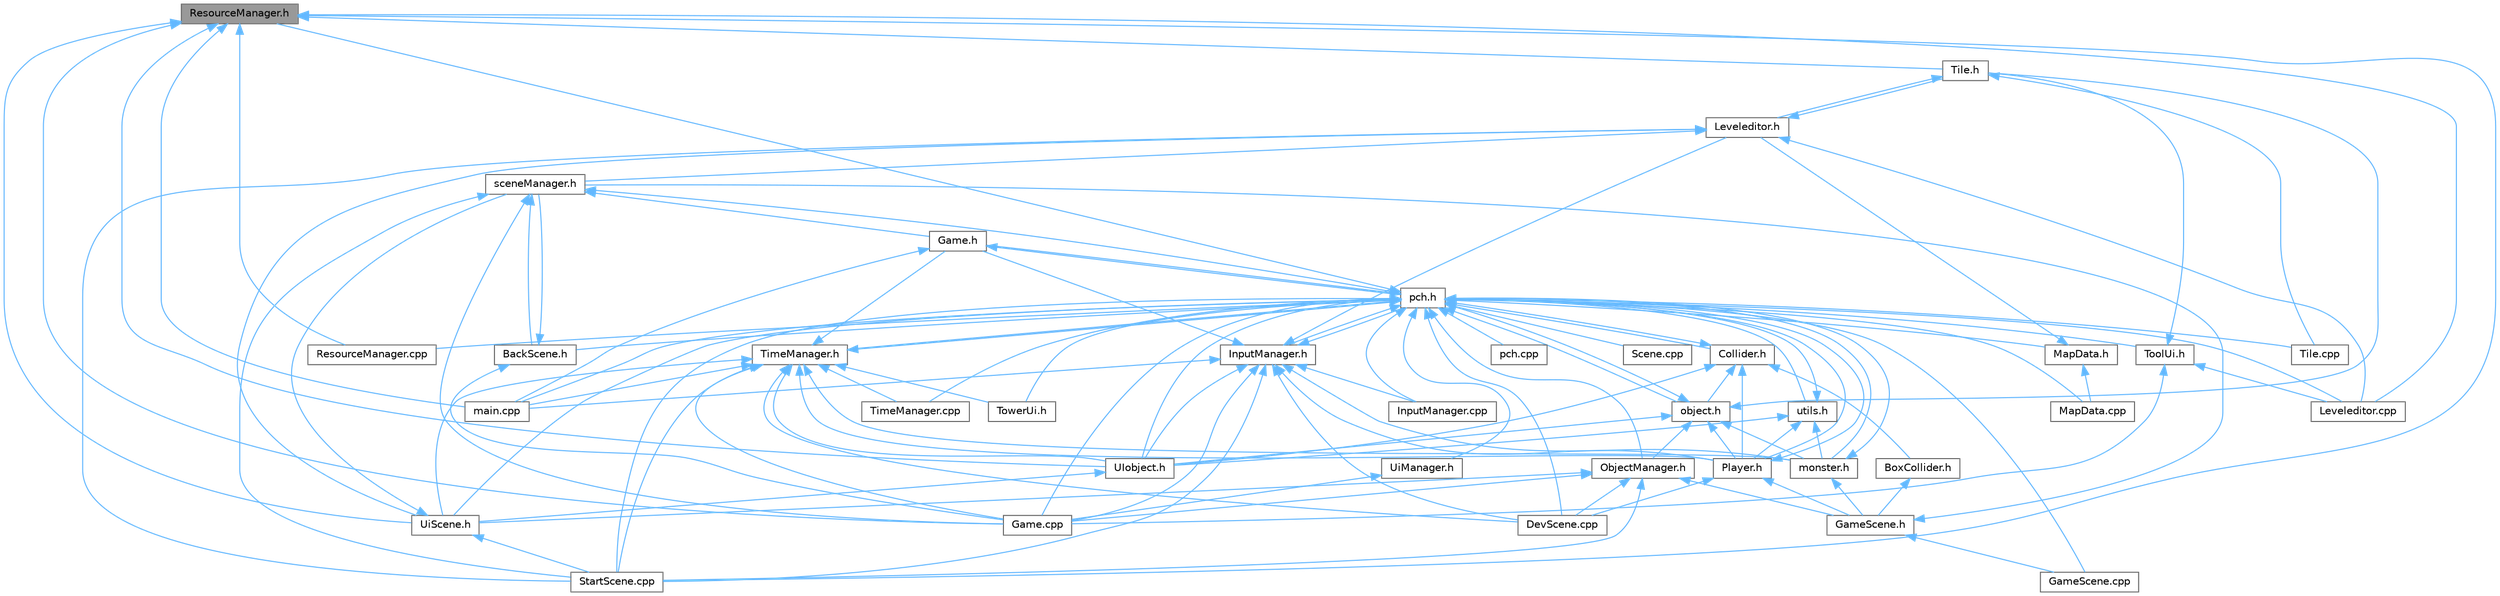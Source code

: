 digraph "ResourceManager.h"
{
 // LATEX_PDF_SIZE
  bgcolor="transparent";
  edge [fontname=Helvetica,fontsize=10,labelfontname=Helvetica,labelfontsize=10];
  node [fontname=Helvetica,fontsize=10,shape=box,height=0.2,width=0.4];
  Node1 [id="Node000001",label="ResourceManager.h",height=0.2,width=0.4,color="gray40", fillcolor="grey60", style="filled", fontcolor="black",tooltip=" "];
  Node1 -> Node2 [id="edge1_Node000001_Node000002",dir="back",color="steelblue1",style="solid",tooltip=" "];
  Node2 [id="Node000002",label="Game.cpp",height=0.2,width=0.4,color="grey40", fillcolor="white", style="filled",URL="$_game_8cpp.html",tooltip=" "];
  Node1 -> Node3 [id="edge2_Node000001_Node000003",dir="back",color="steelblue1",style="solid",tooltip=" "];
  Node3 [id="Node000003",label="Leveleditor.cpp",height=0.2,width=0.4,color="grey40", fillcolor="white", style="filled",URL="$_leveleditor_8cpp.html",tooltip=" "];
  Node1 -> Node4 [id="edge3_Node000001_Node000004",dir="back",color="steelblue1",style="solid",tooltip=" "];
  Node4 [id="Node000004",label="ResourceManager.cpp",height=0.2,width=0.4,color="grey40", fillcolor="white", style="filled",URL="$_resource_manager_8cpp.html",tooltip=" "];
  Node1 -> Node5 [id="edge4_Node000001_Node000005",dir="back",color="steelblue1",style="solid",tooltip=" "];
  Node5 [id="Node000005",label="StartScene.cpp",height=0.2,width=0.4,color="grey40", fillcolor="white", style="filled",URL="$_start_scene_8cpp.html",tooltip=" "];
  Node1 -> Node6 [id="edge5_Node000001_Node000006",dir="back",color="steelblue1",style="solid",tooltip=" "];
  Node6 [id="Node000006",label="Tile.h",height=0.2,width=0.4,color="grey40", fillcolor="white", style="filled",URL="$_tile_8h.html",tooltip=" "];
  Node6 -> Node7 [id="edge6_Node000006_Node000007",dir="back",color="steelblue1",style="solid",tooltip=" "];
  Node7 [id="Node000007",label="Leveleditor.h",height=0.2,width=0.4,color="grey40", fillcolor="white", style="filled",URL="$_leveleditor_8h.html",tooltip=" "];
  Node7 -> Node3 [id="edge7_Node000007_Node000003",dir="back",color="steelblue1",style="solid",tooltip=" "];
  Node7 -> Node5 [id="edge8_Node000007_Node000005",dir="back",color="steelblue1",style="solid",tooltip=" "];
  Node7 -> Node6 [id="edge9_Node000007_Node000006",dir="back",color="steelblue1",style="solid",tooltip=" "];
  Node7 -> Node8 [id="edge10_Node000007_Node000008",dir="back",color="steelblue1",style="solid",tooltip=" "];
  Node8 [id="Node000008",label="UiScene.h",height=0.2,width=0.4,color="grey40", fillcolor="white", style="filled",URL="$_ui_scene_8h.html",tooltip=" "];
  Node8 -> Node5 [id="edge11_Node000008_Node000005",dir="back",color="steelblue1",style="solid",tooltip=" "];
  Node8 -> Node9 [id="edge12_Node000008_Node000009",dir="back",color="steelblue1",style="solid",tooltip=" "];
  Node9 [id="Node000009",label="sceneManager.h",height=0.2,width=0.4,color="grey40", fillcolor="white", style="filled",URL="$scene_manager_8h.html",tooltip=" "];
  Node9 -> Node10 [id="edge13_Node000009_Node000010",dir="back",color="steelblue1",style="solid",tooltip=" "];
  Node10 [id="Node000010",label="BackScene.h",height=0.2,width=0.4,color="grey40", fillcolor="white", style="filled",URL="$_back_scene_8h.html",tooltip=" "];
  Node10 -> Node2 [id="edge14_Node000010_Node000002",dir="back",color="steelblue1",style="solid",tooltip=" "];
  Node10 -> Node9 [id="edge15_Node000010_Node000009",dir="back",color="steelblue1",style="solid",tooltip=" "];
  Node9 -> Node2 [id="edge16_Node000009_Node000002",dir="back",color="steelblue1",style="solid",tooltip=" "];
  Node9 -> Node11 [id="edge17_Node000009_Node000011",dir="back",color="steelblue1",style="solid",tooltip=" "];
  Node11 [id="Node000011",label="Game.h",height=0.2,width=0.4,color="grey40", fillcolor="white", style="filled",URL="$_game_8h.html",tooltip=" "];
  Node11 -> Node12 [id="edge18_Node000011_Node000012",dir="back",color="steelblue1",style="solid",tooltip=" "];
  Node12 [id="Node000012",label="main.cpp",height=0.2,width=0.4,color="grey40", fillcolor="white", style="filled",URL="$main_8cpp.html",tooltip=" "];
  Node11 -> Node13 [id="edge19_Node000011_Node000013",dir="back",color="steelblue1",style="solid",tooltip=" "];
  Node13 [id="Node000013",label="pch.h",height=0.2,width=0.4,color="grey40", fillcolor="white", style="filled",URL="$pch_8h.html",tooltip=" "];
  Node13 -> Node10 [id="edge20_Node000013_Node000010",dir="back",color="steelblue1",style="solid",tooltip=" "];
  Node13 -> Node14 [id="edge21_Node000013_Node000014",dir="back",color="steelblue1",style="solid",tooltip=" "];
  Node14 [id="Node000014",label="Collider.h",height=0.2,width=0.4,color="grey40", fillcolor="white", style="filled",URL="$_collider_8h.html",tooltip=" "];
  Node14 -> Node15 [id="edge22_Node000014_Node000015",dir="back",color="steelblue1",style="solid",tooltip=" "];
  Node15 [id="Node000015",label="BoxCollider.h",height=0.2,width=0.4,color="grey40", fillcolor="white", style="filled",URL="$_box_collider_8h.html",tooltip=" "];
  Node15 -> Node16 [id="edge23_Node000015_Node000016",dir="back",color="steelblue1",style="solid",tooltip=" "];
  Node16 [id="Node000016",label="GameScene.h",height=0.2,width=0.4,color="grey40", fillcolor="white", style="filled",URL="$_game_scene_8h.html",tooltip=" "];
  Node16 -> Node17 [id="edge24_Node000016_Node000017",dir="back",color="steelblue1",style="solid",tooltip=" "];
  Node17 [id="Node000017",label="GameScene.cpp",height=0.2,width=0.4,color="grey40", fillcolor="white", style="filled",URL="$_game_scene_8cpp.html",tooltip=" "];
  Node16 -> Node9 [id="edge25_Node000016_Node000009",dir="back",color="steelblue1",style="solid",tooltip=" "];
  Node14 -> Node18 [id="edge26_Node000014_Node000018",dir="back",color="steelblue1",style="solid",tooltip=" "];
  Node18 [id="Node000018",label="Player.h",height=0.2,width=0.4,color="grey40", fillcolor="white", style="filled",URL="$_player_8h.html",tooltip=" "];
  Node18 -> Node19 [id="edge27_Node000018_Node000019",dir="back",color="steelblue1",style="solid",tooltip=" "];
  Node19 [id="Node000019",label="DevScene.cpp",height=0.2,width=0.4,color="grey40", fillcolor="white", style="filled",URL="$_dev_scene_8cpp.html",tooltip=" "];
  Node18 -> Node16 [id="edge28_Node000018_Node000016",dir="back",color="steelblue1",style="solid",tooltip=" "];
  Node18 -> Node13 [id="edge29_Node000018_Node000013",dir="back",color="steelblue1",style="solid",tooltip=" "];
  Node14 -> Node20 [id="edge30_Node000014_Node000020",dir="back",color="steelblue1",style="solid",tooltip=" "];
  Node20 [id="Node000020",label="UIobject.h",height=0.2,width=0.4,color="grey40", fillcolor="white", style="filled",URL="$_u_iobject_8h.html",tooltip=" "];
  Node20 -> Node8 [id="edge31_Node000020_Node000008",dir="back",color="steelblue1",style="solid",tooltip=" "];
  Node14 -> Node21 [id="edge32_Node000014_Node000021",dir="back",color="steelblue1",style="solid",tooltip=" "];
  Node21 [id="Node000021",label="object.h",height=0.2,width=0.4,color="grey40", fillcolor="white", style="filled",URL="$object_8h.html",tooltip=" "];
  Node21 -> Node22 [id="edge33_Node000021_Node000022",dir="back",color="steelblue1",style="solid",tooltip=" "];
  Node22 [id="Node000022",label="ObjectManager.h",height=0.2,width=0.4,color="grey40", fillcolor="white", style="filled",URL="$_object_manager_8h.html",tooltip=" "];
  Node22 -> Node19 [id="edge34_Node000022_Node000019",dir="back",color="steelblue1",style="solid",tooltip=" "];
  Node22 -> Node2 [id="edge35_Node000022_Node000002",dir="back",color="steelblue1",style="solid",tooltip=" "];
  Node22 -> Node16 [id="edge36_Node000022_Node000016",dir="back",color="steelblue1",style="solid",tooltip=" "];
  Node22 -> Node5 [id="edge37_Node000022_Node000005",dir="back",color="steelblue1",style="solid",tooltip=" "];
  Node22 -> Node8 [id="edge38_Node000022_Node000008",dir="back",color="steelblue1",style="solid",tooltip=" "];
  Node21 -> Node18 [id="edge39_Node000021_Node000018",dir="back",color="steelblue1",style="solid",tooltip=" "];
  Node21 -> Node6 [id="edge40_Node000021_Node000006",dir="back",color="steelblue1",style="solid",tooltip=" "];
  Node21 -> Node20 [id="edge41_Node000021_Node000020",dir="back",color="steelblue1",style="solid",tooltip=" "];
  Node21 -> Node23 [id="edge42_Node000021_Node000023",dir="back",color="steelblue1",style="solid",tooltip=" "];
  Node23 [id="Node000023",label="monster.h",height=0.2,width=0.4,color="grey40", fillcolor="white", style="filled",URL="$monster_8h.html",tooltip=" "];
  Node23 -> Node16 [id="edge43_Node000023_Node000016",dir="back",color="steelblue1",style="solid",tooltip=" "];
  Node23 -> Node13 [id="edge44_Node000023_Node000013",dir="back",color="steelblue1",style="solid",tooltip=" "];
  Node21 -> Node13 [id="edge45_Node000021_Node000013",dir="back",color="steelblue1",style="solid",tooltip=" "];
  Node14 -> Node13 [id="edge46_Node000014_Node000013",dir="back",color="steelblue1",style="solid",tooltip=" "];
  Node13 -> Node19 [id="edge47_Node000013_Node000019",dir="back",color="steelblue1",style="solid",tooltip=" "];
  Node13 -> Node2 [id="edge48_Node000013_Node000002",dir="back",color="steelblue1",style="solid",tooltip=" "];
  Node13 -> Node11 [id="edge49_Node000013_Node000011",dir="back",color="steelblue1",style="solid",tooltip=" "];
  Node13 -> Node17 [id="edge50_Node000013_Node000017",dir="back",color="steelblue1",style="solid",tooltip=" "];
  Node13 -> Node24 [id="edge51_Node000013_Node000024",dir="back",color="steelblue1",style="solid",tooltip=" "];
  Node24 [id="Node000024",label="InputManager.cpp",height=0.2,width=0.4,color="grey40", fillcolor="white", style="filled",URL="$_input_manager_8cpp.html",tooltip=" "];
  Node13 -> Node25 [id="edge52_Node000013_Node000025",dir="back",color="steelblue1",style="solid",tooltip=" "];
  Node25 [id="Node000025",label="InputManager.h",height=0.2,width=0.4,color="grey40", fillcolor="white", style="filled",URL="$_input_manager_8h.html",tooltip=" "];
  Node25 -> Node19 [id="edge53_Node000025_Node000019",dir="back",color="steelblue1",style="solid",tooltip=" "];
  Node25 -> Node2 [id="edge54_Node000025_Node000002",dir="back",color="steelblue1",style="solid",tooltip=" "];
  Node25 -> Node11 [id="edge55_Node000025_Node000011",dir="back",color="steelblue1",style="solid",tooltip=" "];
  Node25 -> Node24 [id="edge56_Node000025_Node000024",dir="back",color="steelblue1",style="solid",tooltip=" "];
  Node25 -> Node7 [id="edge57_Node000025_Node000007",dir="back",color="steelblue1",style="solid",tooltip=" "];
  Node25 -> Node18 [id="edge58_Node000025_Node000018",dir="back",color="steelblue1",style="solid",tooltip=" "];
  Node25 -> Node5 [id="edge59_Node000025_Node000005",dir="back",color="steelblue1",style="solid",tooltip=" "];
  Node25 -> Node20 [id="edge60_Node000025_Node000020",dir="back",color="steelblue1",style="solid",tooltip=" "];
  Node25 -> Node12 [id="edge61_Node000025_Node000012",dir="back",color="steelblue1",style="solid",tooltip=" "];
  Node25 -> Node23 [id="edge62_Node000025_Node000023",dir="back",color="steelblue1",style="solid",tooltip=" "];
  Node25 -> Node13 [id="edge63_Node000025_Node000013",dir="back",color="steelblue1",style="solid",tooltip=" "];
  Node13 -> Node3 [id="edge64_Node000013_Node000003",dir="back",color="steelblue1",style="solid",tooltip=" "];
  Node13 -> Node26 [id="edge65_Node000013_Node000026",dir="back",color="steelblue1",style="solid",tooltip=" "];
  Node26 [id="Node000026",label="MapData.cpp",height=0.2,width=0.4,color="grey40", fillcolor="white", style="filled",URL="$_map_data_8cpp.html",tooltip=" "];
  Node13 -> Node27 [id="edge66_Node000013_Node000027",dir="back",color="steelblue1",style="solid",tooltip=" "];
  Node27 [id="Node000027",label="MapData.h",height=0.2,width=0.4,color="grey40", fillcolor="white", style="filled",URL="$_map_data_8h.html",tooltip=" "];
  Node27 -> Node7 [id="edge67_Node000027_Node000007",dir="back",color="steelblue1",style="solid",tooltip=" "];
  Node27 -> Node26 [id="edge68_Node000027_Node000026",dir="back",color="steelblue1",style="solid",tooltip=" "];
  Node13 -> Node22 [id="edge69_Node000013_Node000022",dir="back",color="steelblue1",style="solid",tooltip=" "];
  Node13 -> Node18 [id="edge70_Node000013_Node000018",dir="back",color="steelblue1",style="solid",tooltip=" "];
  Node13 -> Node4 [id="edge71_Node000013_Node000004",dir="back",color="steelblue1",style="solid",tooltip=" "];
  Node13 -> Node1 [id="edge72_Node000013_Node000001",dir="back",color="steelblue1",style="solid",tooltip=" "];
  Node13 -> Node28 [id="edge73_Node000013_Node000028",dir="back",color="steelblue1",style="solid",tooltip=" "];
  Node28 [id="Node000028",label="Scene.cpp",height=0.2,width=0.4,color="grey40", fillcolor="white", style="filled",URL="$_scene_8cpp.html",tooltip=" "];
  Node13 -> Node5 [id="edge74_Node000013_Node000005",dir="back",color="steelblue1",style="solid",tooltip=" "];
  Node13 -> Node29 [id="edge75_Node000013_Node000029",dir="back",color="steelblue1",style="solid",tooltip=" "];
  Node29 [id="Node000029",label="Tile.cpp",height=0.2,width=0.4,color="grey40", fillcolor="white", style="filled",URL="$_tile_8cpp.html",tooltip=" "];
  Node13 -> Node30 [id="edge76_Node000013_Node000030",dir="back",color="steelblue1",style="solid",tooltip=" "];
  Node30 [id="Node000030",label="TimeManager.cpp",height=0.2,width=0.4,color="grey40", fillcolor="white", style="filled",URL="$_time_manager_8cpp.html",tooltip=" "];
  Node13 -> Node31 [id="edge77_Node000013_Node000031",dir="back",color="steelblue1",style="solid",tooltip=" "];
  Node31 [id="Node000031",label="TimeManager.h",height=0.2,width=0.4,color="grey40", fillcolor="white", style="filled",URL="$_time_manager_8h.html",tooltip=" "];
  Node31 -> Node19 [id="edge78_Node000031_Node000019",dir="back",color="steelblue1",style="solid",tooltip=" "];
  Node31 -> Node2 [id="edge79_Node000031_Node000002",dir="back",color="steelblue1",style="solid",tooltip=" "];
  Node31 -> Node11 [id="edge80_Node000031_Node000011",dir="back",color="steelblue1",style="solid",tooltip=" "];
  Node31 -> Node18 [id="edge81_Node000031_Node000018",dir="back",color="steelblue1",style="solid",tooltip=" "];
  Node31 -> Node5 [id="edge82_Node000031_Node000005",dir="back",color="steelblue1",style="solid",tooltip=" "];
  Node31 -> Node30 [id="edge83_Node000031_Node000030",dir="back",color="steelblue1",style="solid",tooltip=" "];
  Node31 -> Node32 [id="edge84_Node000031_Node000032",dir="back",color="steelblue1",style="solid",tooltip=" "];
  Node32 [id="Node000032",label="TowerUi.h",height=0.2,width=0.4,color="grey40", fillcolor="white", style="filled",URL="$_tower_ui_8h.html",tooltip=" "];
  Node31 -> Node20 [id="edge85_Node000031_Node000020",dir="back",color="steelblue1",style="solid",tooltip=" "];
  Node31 -> Node8 [id="edge86_Node000031_Node000008",dir="back",color="steelblue1",style="solid",tooltip=" "];
  Node31 -> Node12 [id="edge87_Node000031_Node000012",dir="back",color="steelblue1",style="solid",tooltip=" "];
  Node31 -> Node23 [id="edge88_Node000031_Node000023",dir="back",color="steelblue1",style="solid",tooltip=" "];
  Node31 -> Node13 [id="edge89_Node000031_Node000013",dir="back",color="steelblue1",style="solid",tooltip=" "];
  Node13 -> Node33 [id="edge90_Node000013_Node000033",dir="back",color="steelblue1",style="solid",tooltip=" "];
  Node33 [id="Node000033",label="ToolUi.h",height=0.2,width=0.4,color="grey40", fillcolor="white", style="filled",URL="$_tool_ui_8h.html",tooltip=" "];
  Node33 -> Node2 [id="edge91_Node000033_Node000002",dir="back",color="steelblue1",style="solid",tooltip=" "];
  Node33 -> Node3 [id="edge92_Node000033_Node000003",dir="back",color="steelblue1",style="solid",tooltip=" "];
  Node33 -> Node6 [id="edge93_Node000033_Node000006",dir="back",color="steelblue1",style="solid",tooltip=" "];
  Node13 -> Node32 [id="edge94_Node000013_Node000032",dir="back",color="steelblue1",style="solid",tooltip=" "];
  Node13 -> Node20 [id="edge95_Node000013_Node000020",dir="back",color="steelblue1",style="solid",tooltip=" "];
  Node13 -> Node34 [id="edge96_Node000013_Node000034",dir="back",color="steelblue1",style="solid",tooltip=" "];
  Node34 [id="Node000034",label="UiManager.h",height=0.2,width=0.4,color="grey40", fillcolor="white", style="filled",URL="$_ui_manager_8h.html",tooltip=" "];
  Node34 -> Node2 [id="edge97_Node000034_Node000002",dir="back",color="steelblue1",style="solid",tooltip=" "];
  Node13 -> Node8 [id="edge98_Node000013_Node000008",dir="back",color="steelblue1",style="solid",tooltip=" "];
  Node13 -> Node12 [id="edge99_Node000013_Node000012",dir="back",color="steelblue1",style="solid",tooltip=" "];
  Node13 -> Node23 [id="edge100_Node000013_Node000023",dir="back",color="steelblue1",style="solid",tooltip=" "];
  Node13 -> Node21 [id="edge101_Node000013_Node000021",dir="back",color="steelblue1",style="solid",tooltip=" "];
  Node13 -> Node35 [id="edge102_Node000013_Node000035",dir="back",color="steelblue1",style="solid",tooltip=" "];
  Node35 [id="Node000035",label="pch.cpp",height=0.2,width=0.4,color="grey40", fillcolor="white", style="filled",URL="$pch_8cpp.html",tooltip=" "];
  Node13 -> Node36 [id="edge103_Node000013_Node000036",dir="back",color="steelblue1",style="solid",tooltip=" "];
  Node36 [id="Node000036",label="utils.h",height=0.2,width=0.4,color="grey40", fillcolor="white", style="filled",URL="$utils_8h.html",tooltip=" "];
  Node36 -> Node18 [id="edge104_Node000036_Node000018",dir="back",color="steelblue1",style="solid",tooltip=" "];
  Node36 -> Node20 [id="edge105_Node000036_Node000020",dir="back",color="steelblue1",style="solid",tooltip=" "];
  Node36 -> Node23 [id="edge106_Node000036_Node000023",dir="back",color="steelblue1",style="solid",tooltip=" "];
  Node36 -> Node13 [id="edge107_Node000036_Node000013",dir="back",color="steelblue1",style="solid",tooltip=" "];
  Node9 -> Node5 [id="edge108_Node000009_Node000005",dir="back",color="steelblue1",style="solid",tooltip=" "];
  Node9 -> Node13 [id="edge109_Node000009_Node000013",dir="back",color="steelblue1",style="solid",tooltip=" "];
  Node7 -> Node9 [id="edge110_Node000007_Node000009",dir="back",color="steelblue1",style="solid",tooltip=" "];
  Node6 -> Node29 [id="edge111_Node000006_Node000029",dir="back",color="steelblue1",style="solid",tooltip=" "];
  Node1 -> Node20 [id="edge112_Node000001_Node000020",dir="back",color="steelblue1",style="solid",tooltip=" "];
  Node1 -> Node8 [id="edge113_Node000001_Node000008",dir="back",color="steelblue1",style="solid",tooltip=" "];
  Node1 -> Node12 [id="edge114_Node000001_Node000012",dir="back",color="steelblue1",style="solid",tooltip=" "];
}
